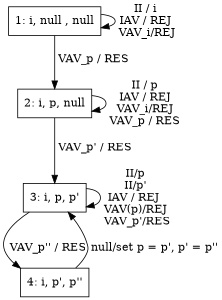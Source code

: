 digraph UE_states {
size = "7,2"
1 [shape = rectangle, label = "1: i, null , null"] /* state description = state number:imsi,p,p', what is received from network, what is sent to the network*/
2 [shape = rectangle, label = "2: i, p, null"]
3 [shape = rectangle, label = "3: i, p, p'"]
4 [shape = rectangle, label = "4: i, p', p''"]


1 -> 1 [label = " II / i \n IAV / REJ \n VAV_i/REJ"]
1 -> 2 [label = " VAV_p / RES"]

2 -> 2 [label = " II / p \n IAV / REJ \n VAV_i/REJ \n VAV_p / RES "]
2 -> 3 [label = " VAV_p' / RES "]

3 -> 3 [label = " II/p \n II/p' \n IAV / REJ  \n VAV(p)/REJ \n VAV_p'/RES"]
3 -> 4 [label = " VAV_p'' / RES"]

4 -> 3 [label = " null/set p = p', p' = p''"]

}

/*

action codes:
0: do nothing
1: generate a new pseudonym p_new, set p = p_new. embed p_new in an AV and send to the respective SN
2: generate a new pseudonym p_new, set p' = p_new, embed p_new in an AV and send to the respective SN
3: Do not generate any new pseudonym. embed the existing p' in an AV and send to the respective SN
4: gnerate a new pseudonym p_new. release p from the used pool. Set p = p' and P' = p_new. embed p_new in an AV and send to the respective SN

a -> b -> c;
b -> d; 
a [shape=polygon,sides=5,peripheries=3,color=lightblue,style=filled];
c [shape=polygon,sides=4,skew=.4,label="hello world"]
d [shape=invtriangle];
e [shape=polygon,sides=4,distortion=.7];

*/
